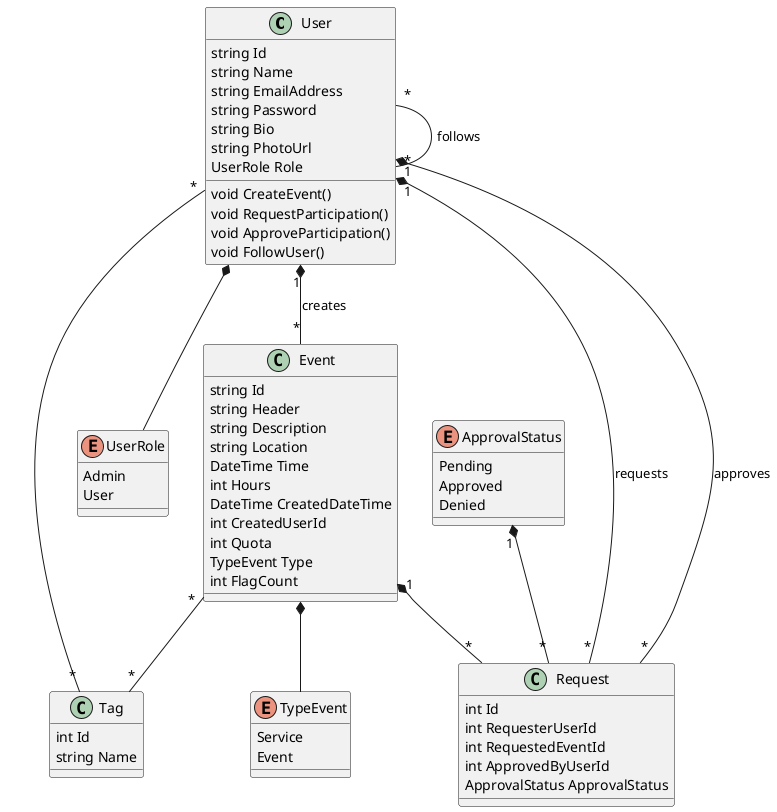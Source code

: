@startuml Class
class User {
    string Id
    string Name
    string EmailAddress
    string Password
    string Bio
    string PhotoUrl
    UserRole Role
    void CreateEvent()
    void RequestParticipation()
    void ApproveParticipation()
    void FollowUser()

}

User "1" *-- "*" Event : creates  
User "*" -- "*" User : follows  


enum UserRole {
    Admin
    User
}

User  *--  UserRole 

class Event {
    string Id
    string Header
    string Description
    string Location
    DateTime Time
    int Hours
    DateTime CreatedDateTime
    int CreatedUserId
    int Quota
    TypeEvent Type 
    int FlagCount
}

' User "1" *-- "*" Event : creates  
Event  *--  TypeEvent 

enum TypeEvent {
    Service
    Event
}

class Tag{
    int Id
    string Name
}

User "*" -- "*" Tag   
Event "*" -- "*" Tag  

class Request{
    int Id
    int RequesterUserId
    int RequestedEventId
    int ApprovedByUserId
    ApprovalStatus ApprovalStatus
}
User "1" *-- "*" Request : requests   
Event "1" *-- "*" Request  
User "1" *-- "*" Request : approves   
ApprovalStatus "1" *-- "*" Request    

enum ApprovalStatus {
    Pending
    Approved
    Denied
}

@enduml